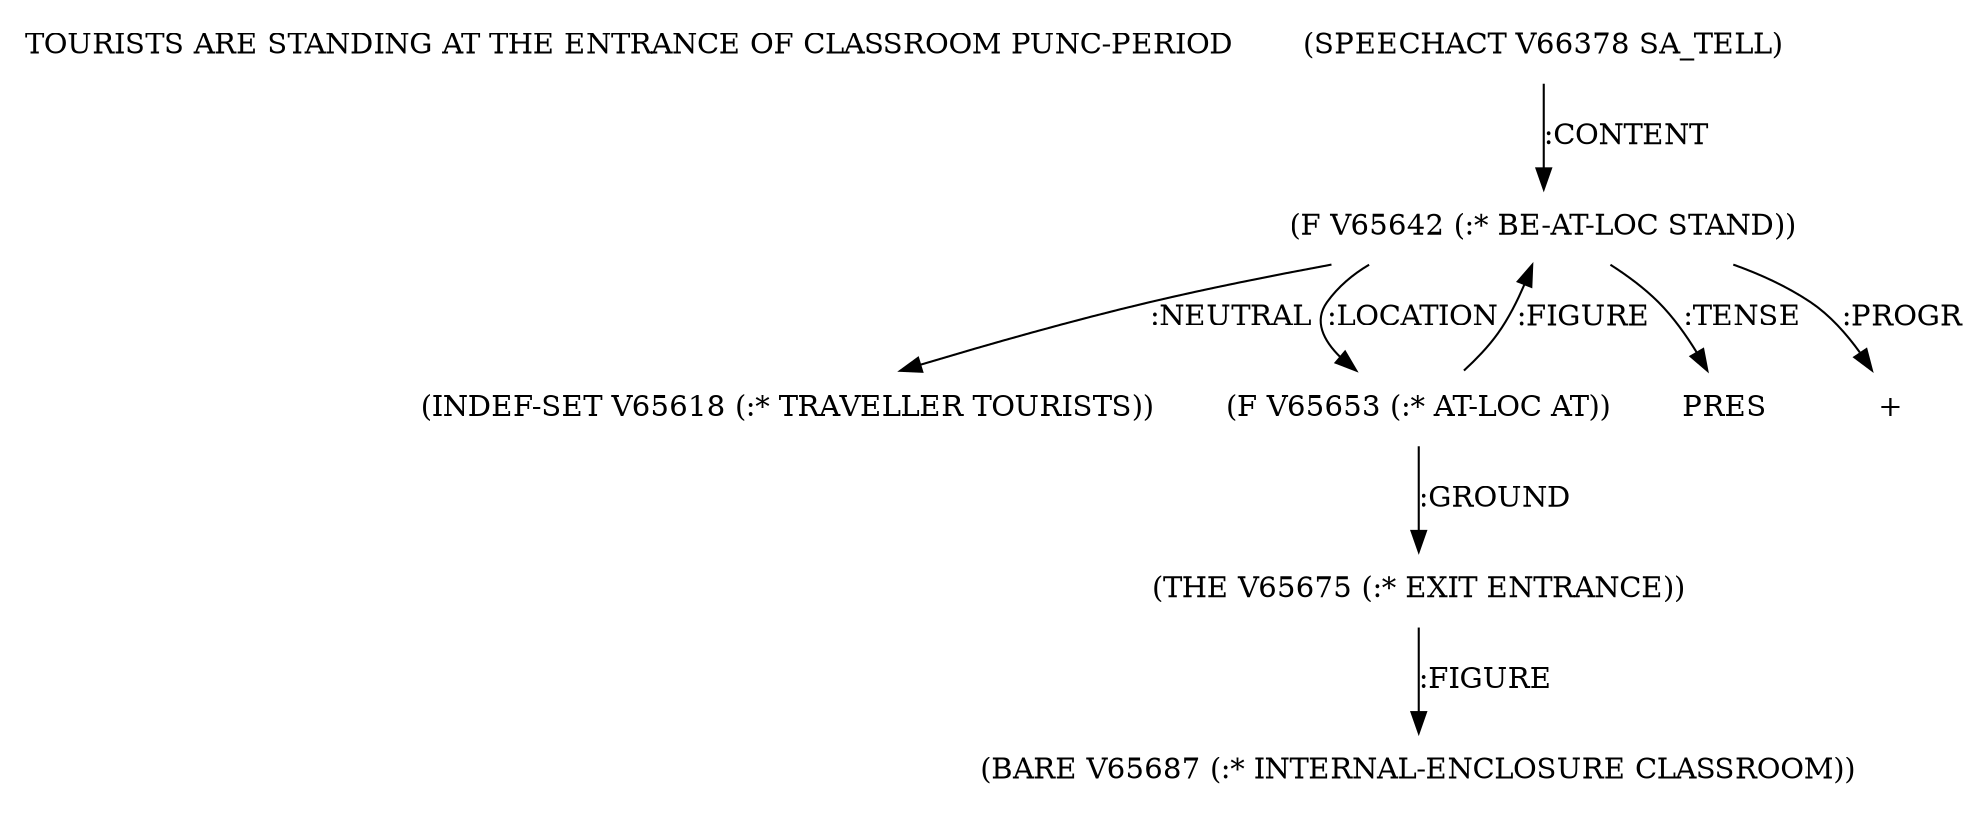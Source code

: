 digraph Terms {
  node [shape=none]
  "TOURISTS ARE STANDING AT THE ENTRANCE OF CLASSROOM PUNC-PERIOD"
  "V66378" [label="(SPEECHACT V66378 SA_TELL)"]
  "V66378" -> "V65642" [label=":CONTENT"]
  "V65642" [label="(F V65642 (:* BE-AT-LOC STAND))"]
  "V65642" -> "V65618" [label=":NEUTRAL"]
  "V65642" -> "V65653" [label=":LOCATION"]
  "V65642" -> "NT70095" [label=":TENSE"]
  "NT70095" [label="PRES"]
  "V65642" -> "NT70096" [label=":PROGR"]
  "NT70096" [label="+"]
  "V65618" [label="(INDEF-SET V65618 (:* TRAVELLER TOURISTS))"]
  "V65653" [label="(F V65653 (:* AT-LOC AT))"]
  "V65653" -> "V65675" [label=":GROUND"]
  "V65653" -> "V65642" [label=":FIGURE"]
  "V65675" [label="(THE V65675 (:* EXIT ENTRANCE))"]
  "V65675" -> "V65687" [label=":FIGURE"]
  "V65687" [label="(BARE V65687 (:* INTERNAL-ENCLOSURE CLASSROOM))"]
}
